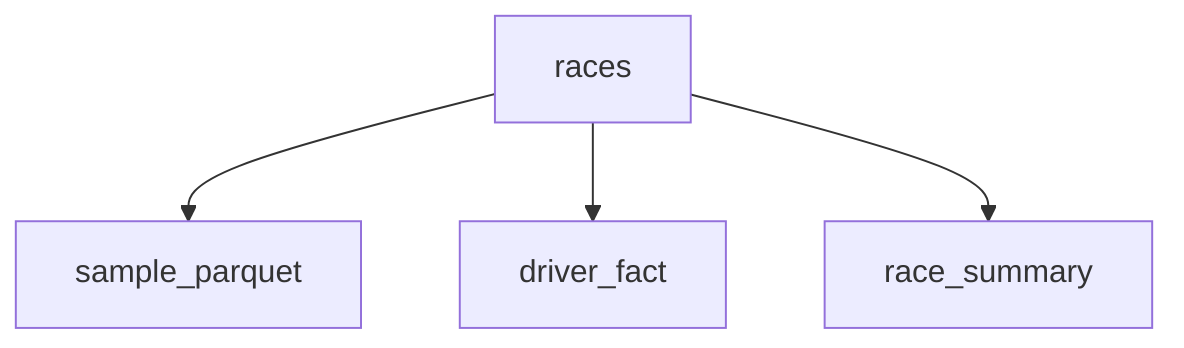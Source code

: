 graph TD
    sample_parquet
    driver_fact
    races
    race_summary
    races --> sample_parquet
    races --> driver_fact
    races --> race_summary